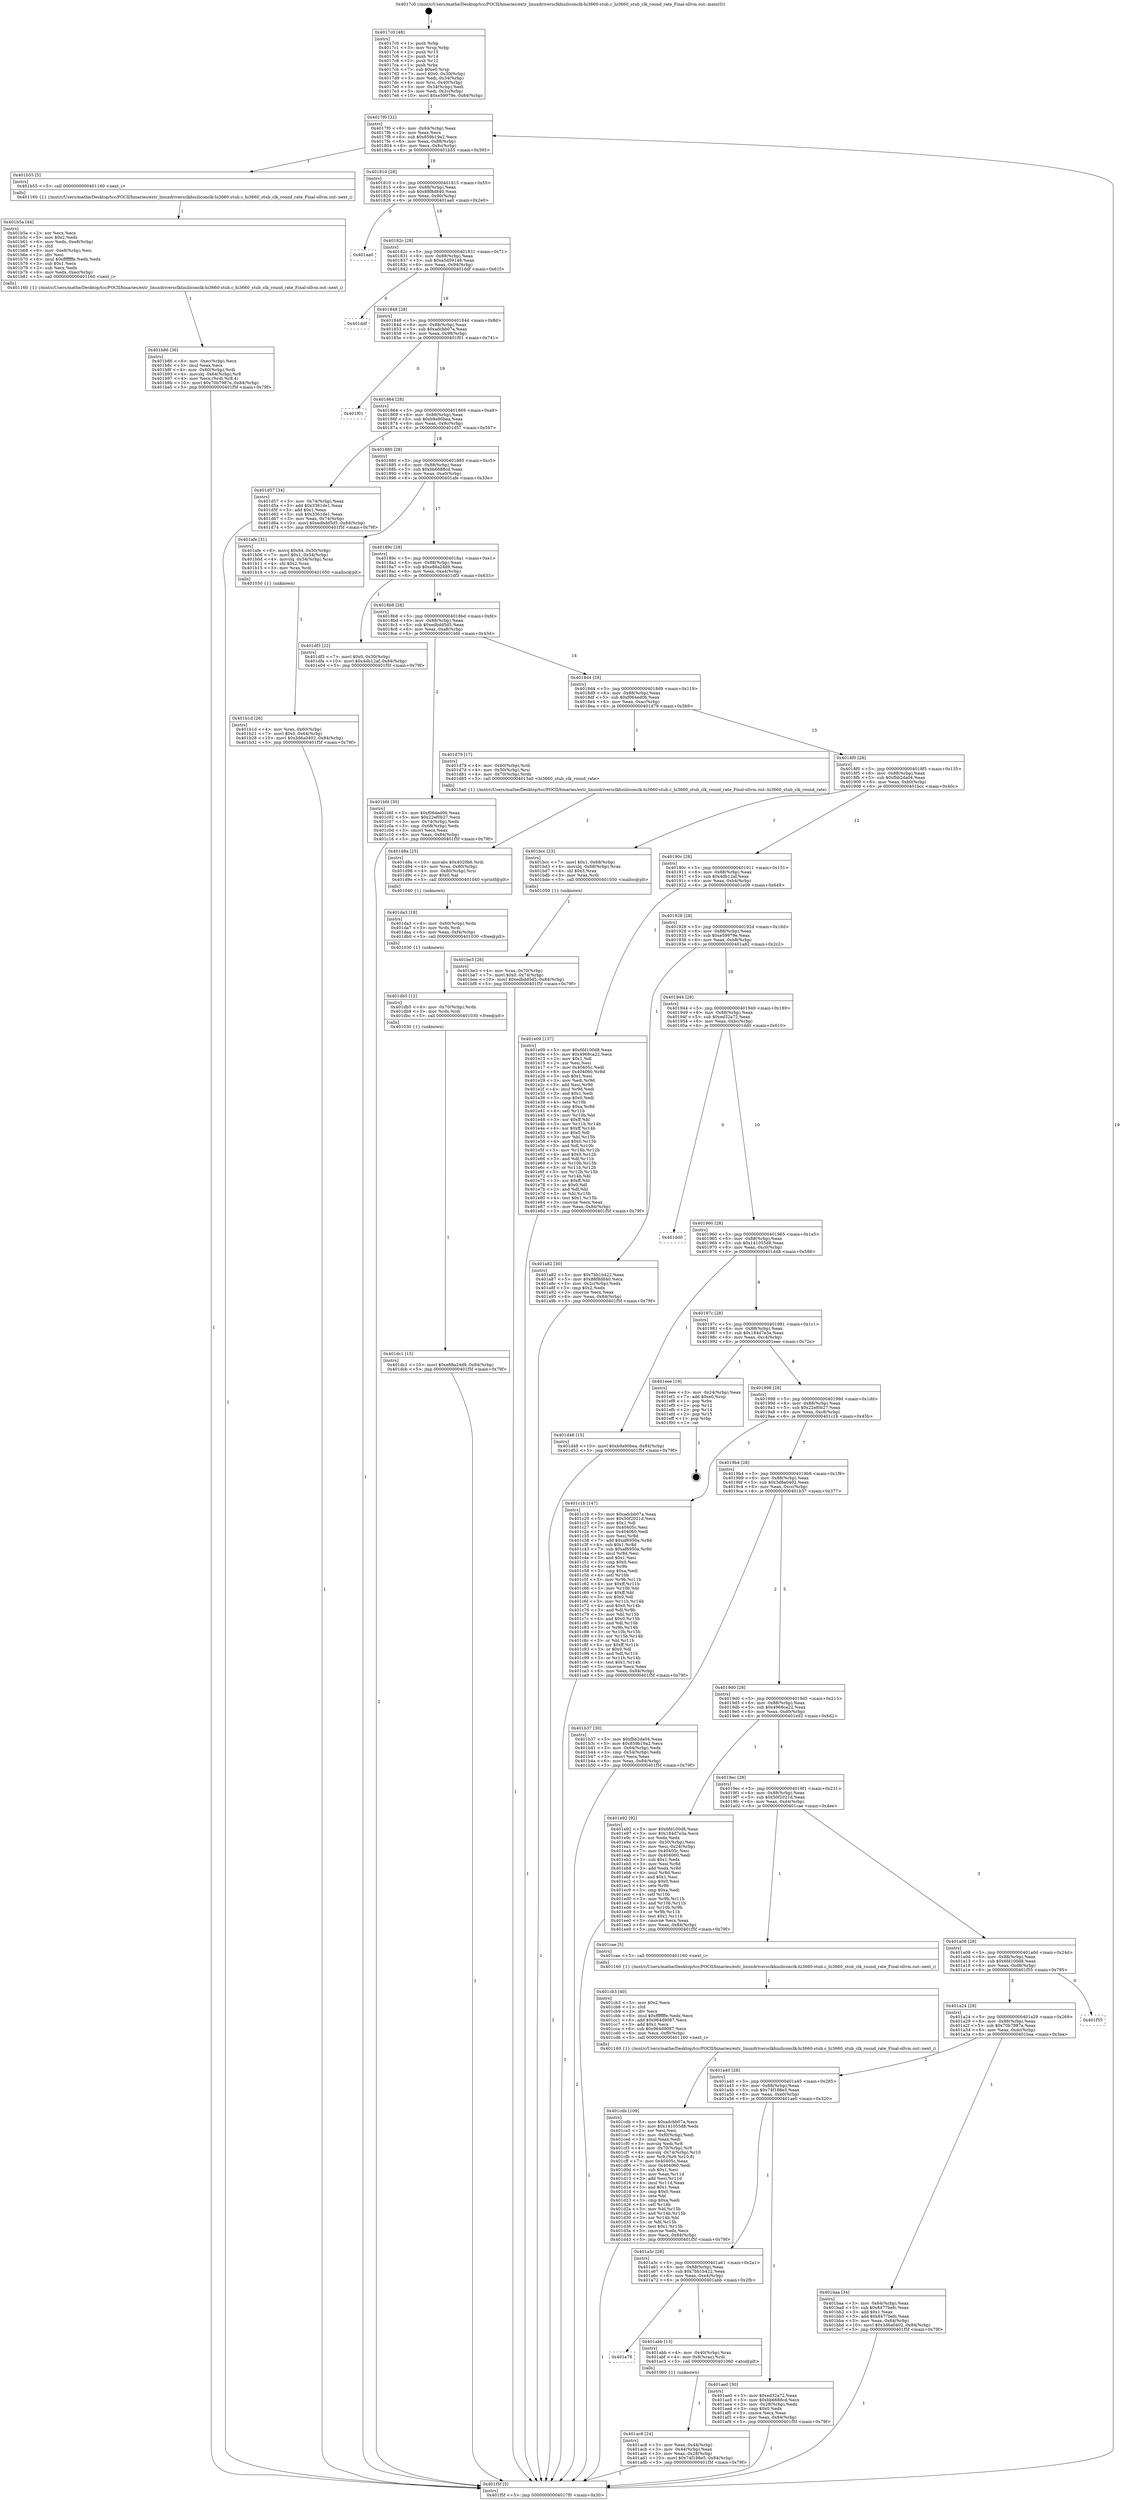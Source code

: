 digraph "0x4017c0" {
  label = "0x4017c0 (/mnt/c/Users/mathe/Desktop/tcc/POCII/binaries/extr_linuxdriversclkhisiliconclk-hi3660-stub.c_hi3660_stub_clk_round_rate_Final-ollvm.out::main(0))"
  labelloc = "t"
  node[shape=record]

  Entry [label="",width=0.3,height=0.3,shape=circle,fillcolor=black,style=filled]
  "0x4017f0" [label="{
     0x4017f0 [32]\l
     | [instrs]\l
     &nbsp;&nbsp;0x4017f0 \<+6\>: mov -0x84(%rbp),%eax\l
     &nbsp;&nbsp;0x4017f6 \<+2\>: mov %eax,%ecx\l
     &nbsp;&nbsp;0x4017f8 \<+6\>: sub $0x859b19a2,%ecx\l
     &nbsp;&nbsp;0x4017fe \<+6\>: mov %eax,-0x88(%rbp)\l
     &nbsp;&nbsp;0x401804 \<+6\>: mov %ecx,-0x8c(%rbp)\l
     &nbsp;&nbsp;0x40180a \<+6\>: je 0000000000401b55 \<main+0x395\>\l
  }"]
  "0x401b55" [label="{
     0x401b55 [5]\l
     | [instrs]\l
     &nbsp;&nbsp;0x401b55 \<+5\>: call 0000000000401160 \<next_i\>\l
     | [calls]\l
     &nbsp;&nbsp;0x401160 \{1\} (/mnt/c/Users/mathe/Desktop/tcc/POCII/binaries/extr_linuxdriversclkhisiliconclk-hi3660-stub.c_hi3660_stub_clk_round_rate_Final-ollvm.out::next_i)\l
  }"]
  "0x401810" [label="{
     0x401810 [28]\l
     | [instrs]\l
     &nbsp;&nbsp;0x401810 \<+5\>: jmp 0000000000401815 \<main+0x55\>\l
     &nbsp;&nbsp;0x401815 \<+6\>: mov -0x88(%rbp),%eax\l
     &nbsp;&nbsp;0x40181b \<+5\>: sub $0x88f8d840,%eax\l
     &nbsp;&nbsp;0x401820 \<+6\>: mov %eax,-0x90(%rbp)\l
     &nbsp;&nbsp;0x401826 \<+6\>: je 0000000000401aa0 \<main+0x2e0\>\l
  }"]
  Exit [label="",width=0.3,height=0.3,shape=circle,fillcolor=black,style=filled,peripheries=2]
  "0x401aa0" [label="{
     0x401aa0\l
  }", style=dashed]
  "0x40182c" [label="{
     0x40182c [28]\l
     | [instrs]\l
     &nbsp;&nbsp;0x40182c \<+5\>: jmp 0000000000401831 \<main+0x71\>\l
     &nbsp;&nbsp;0x401831 \<+6\>: mov -0x88(%rbp),%eax\l
     &nbsp;&nbsp;0x401837 \<+5\>: sub $0xa5d59148,%eax\l
     &nbsp;&nbsp;0x40183c \<+6\>: mov %eax,-0x94(%rbp)\l
     &nbsp;&nbsp;0x401842 \<+6\>: je 0000000000401ddf \<main+0x61f\>\l
  }"]
  "0x401dc1" [label="{
     0x401dc1 [15]\l
     | [instrs]\l
     &nbsp;&nbsp;0x401dc1 \<+10\>: movl $0xe88a24d9,-0x84(%rbp)\l
     &nbsp;&nbsp;0x401dcb \<+5\>: jmp 0000000000401f5f \<main+0x79f\>\l
  }"]
  "0x401ddf" [label="{
     0x401ddf\l
  }", style=dashed]
  "0x401848" [label="{
     0x401848 [28]\l
     | [instrs]\l
     &nbsp;&nbsp;0x401848 \<+5\>: jmp 000000000040184d \<main+0x8d\>\l
     &nbsp;&nbsp;0x40184d \<+6\>: mov -0x88(%rbp),%eax\l
     &nbsp;&nbsp;0x401853 \<+5\>: sub $0xadcbb07a,%eax\l
     &nbsp;&nbsp;0x401858 \<+6\>: mov %eax,-0x98(%rbp)\l
     &nbsp;&nbsp;0x40185e \<+6\>: je 0000000000401f01 \<main+0x741\>\l
  }"]
  "0x401db5" [label="{
     0x401db5 [12]\l
     | [instrs]\l
     &nbsp;&nbsp;0x401db5 \<+4\>: mov -0x70(%rbp),%rdx\l
     &nbsp;&nbsp;0x401db9 \<+3\>: mov %rdx,%rdi\l
     &nbsp;&nbsp;0x401dbc \<+5\>: call 0000000000401030 \<free@plt\>\l
     | [calls]\l
     &nbsp;&nbsp;0x401030 \{1\} (unknown)\l
  }"]
  "0x401f01" [label="{
     0x401f01\l
  }", style=dashed]
  "0x401864" [label="{
     0x401864 [28]\l
     | [instrs]\l
     &nbsp;&nbsp;0x401864 \<+5\>: jmp 0000000000401869 \<main+0xa9\>\l
     &nbsp;&nbsp;0x401869 \<+6\>: mov -0x88(%rbp),%eax\l
     &nbsp;&nbsp;0x40186f \<+5\>: sub $0xb9a90bea,%eax\l
     &nbsp;&nbsp;0x401874 \<+6\>: mov %eax,-0x9c(%rbp)\l
     &nbsp;&nbsp;0x40187a \<+6\>: je 0000000000401d57 \<main+0x597\>\l
  }"]
  "0x401da3" [label="{
     0x401da3 [18]\l
     | [instrs]\l
     &nbsp;&nbsp;0x401da3 \<+4\>: mov -0x60(%rbp),%rdx\l
     &nbsp;&nbsp;0x401da7 \<+3\>: mov %rdx,%rdi\l
     &nbsp;&nbsp;0x401daa \<+6\>: mov %eax,-0xf4(%rbp)\l
     &nbsp;&nbsp;0x401db0 \<+5\>: call 0000000000401030 \<free@plt\>\l
     | [calls]\l
     &nbsp;&nbsp;0x401030 \{1\} (unknown)\l
  }"]
  "0x401d57" [label="{
     0x401d57 [34]\l
     | [instrs]\l
     &nbsp;&nbsp;0x401d57 \<+3\>: mov -0x74(%rbp),%eax\l
     &nbsp;&nbsp;0x401d5a \<+5\>: add $0x3361de1,%eax\l
     &nbsp;&nbsp;0x401d5f \<+3\>: add $0x1,%eax\l
     &nbsp;&nbsp;0x401d62 \<+5\>: sub $0x3361de1,%eax\l
     &nbsp;&nbsp;0x401d67 \<+3\>: mov %eax,-0x74(%rbp)\l
     &nbsp;&nbsp;0x401d6a \<+10\>: movl $0xedbdd5d5,-0x84(%rbp)\l
     &nbsp;&nbsp;0x401d74 \<+5\>: jmp 0000000000401f5f \<main+0x79f\>\l
  }"]
  "0x401880" [label="{
     0x401880 [28]\l
     | [instrs]\l
     &nbsp;&nbsp;0x401880 \<+5\>: jmp 0000000000401885 \<main+0xc5\>\l
     &nbsp;&nbsp;0x401885 \<+6\>: mov -0x88(%rbp),%eax\l
     &nbsp;&nbsp;0x40188b \<+5\>: sub $0xbb6688cd,%eax\l
     &nbsp;&nbsp;0x401890 \<+6\>: mov %eax,-0xa0(%rbp)\l
     &nbsp;&nbsp;0x401896 \<+6\>: je 0000000000401afe \<main+0x33e\>\l
  }"]
  "0x401d8a" [label="{
     0x401d8a [25]\l
     | [instrs]\l
     &nbsp;&nbsp;0x401d8a \<+10\>: movabs $0x4020b6,%rdi\l
     &nbsp;&nbsp;0x401d94 \<+4\>: mov %rax,-0x80(%rbp)\l
     &nbsp;&nbsp;0x401d98 \<+4\>: mov -0x80(%rbp),%rsi\l
     &nbsp;&nbsp;0x401d9c \<+2\>: mov $0x0,%al\l
     &nbsp;&nbsp;0x401d9e \<+5\>: call 0000000000401040 \<printf@plt\>\l
     | [calls]\l
     &nbsp;&nbsp;0x401040 \{1\} (unknown)\l
  }"]
  "0x401afe" [label="{
     0x401afe [31]\l
     | [instrs]\l
     &nbsp;&nbsp;0x401afe \<+8\>: movq $0x64,-0x50(%rbp)\l
     &nbsp;&nbsp;0x401b06 \<+7\>: movl $0x1,-0x54(%rbp)\l
     &nbsp;&nbsp;0x401b0d \<+4\>: movslq -0x54(%rbp),%rax\l
     &nbsp;&nbsp;0x401b11 \<+4\>: shl $0x2,%rax\l
     &nbsp;&nbsp;0x401b15 \<+3\>: mov %rax,%rdi\l
     &nbsp;&nbsp;0x401b18 \<+5\>: call 0000000000401050 \<malloc@plt\>\l
     | [calls]\l
     &nbsp;&nbsp;0x401050 \{1\} (unknown)\l
  }"]
  "0x40189c" [label="{
     0x40189c [28]\l
     | [instrs]\l
     &nbsp;&nbsp;0x40189c \<+5\>: jmp 00000000004018a1 \<main+0xe1\>\l
     &nbsp;&nbsp;0x4018a1 \<+6\>: mov -0x88(%rbp),%eax\l
     &nbsp;&nbsp;0x4018a7 \<+5\>: sub $0xe88a24d9,%eax\l
     &nbsp;&nbsp;0x4018ac \<+6\>: mov %eax,-0xa4(%rbp)\l
     &nbsp;&nbsp;0x4018b2 \<+6\>: je 0000000000401df3 \<main+0x633\>\l
  }"]
  "0x401cdb" [label="{
     0x401cdb [109]\l
     | [instrs]\l
     &nbsp;&nbsp;0x401cdb \<+5\>: mov $0xadcbb07a,%ecx\l
     &nbsp;&nbsp;0x401ce0 \<+5\>: mov $0x141055d8,%edx\l
     &nbsp;&nbsp;0x401ce5 \<+2\>: xor %esi,%esi\l
     &nbsp;&nbsp;0x401ce7 \<+6\>: mov -0xf0(%rbp),%edi\l
     &nbsp;&nbsp;0x401ced \<+3\>: imul %eax,%edi\l
     &nbsp;&nbsp;0x401cf0 \<+3\>: movslq %edi,%r8\l
     &nbsp;&nbsp;0x401cf3 \<+4\>: mov -0x70(%rbp),%r9\l
     &nbsp;&nbsp;0x401cf7 \<+4\>: movslq -0x74(%rbp),%r10\l
     &nbsp;&nbsp;0x401cfb \<+4\>: mov %r8,(%r9,%r10,8)\l
     &nbsp;&nbsp;0x401cff \<+7\>: mov 0x40405c,%eax\l
     &nbsp;&nbsp;0x401d06 \<+7\>: mov 0x404060,%edi\l
     &nbsp;&nbsp;0x401d0d \<+3\>: sub $0x1,%esi\l
     &nbsp;&nbsp;0x401d10 \<+3\>: mov %eax,%r11d\l
     &nbsp;&nbsp;0x401d13 \<+3\>: add %esi,%r11d\l
     &nbsp;&nbsp;0x401d16 \<+4\>: imul %r11d,%eax\l
     &nbsp;&nbsp;0x401d1a \<+3\>: and $0x1,%eax\l
     &nbsp;&nbsp;0x401d1d \<+3\>: cmp $0x0,%eax\l
     &nbsp;&nbsp;0x401d20 \<+3\>: sete %bl\l
     &nbsp;&nbsp;0x401d23 \<+3\>: cmp $0xa,%edi\l
     &nbsp;&nbsp;0x401d26 \<+4\>: setl %r14b\l
     &nbsp;&nbsp;0x401d2a \<+3\>: mov %bl,%r15b\l
     &nbsp;&nbsp;0x401d2d \<+3\>: and %r14b,%r15b\l
     &nbsp;&nbsp;0x401d30 \<+3\>: xor %r14b,%bl\l
     &nbsp;&nbsp;0x401d33 \<+3\>: or %bl,%r15b\l
     &nbsp;&nbsp;0x401d36 \<+4\>: test $0x1,%r15b\l
     &nbsp;&nbsp;0x401d3a \<+3\>: cmovne %edx,%ecx\l
     &nbsp;&nbsp;0x401d3d \<+6\>: mov %ecx,-0x84(%rbp)\l
     &nbsp;&nbsp;0x401d43 \<+5\>: jmp 0000000000401f5f \<main+0x79f\>\l
  }"]
  "0x401df3" [label="{
     0x401df3 [22]\l
     | [instrs]\l
     &nbsp;&nbsp;0x401df3 \<+7\>: movl $0x0,-0x30(%rbp)\l
     &nbsp;&nbsp;0x401dfa \<+10\>: movl $0x4db12af,-0x84(%rbp)\l
     &nbsp;&nbsp;0x401e04 \<+5\>: jmp 0000000000401f5f \<main+0x79f\>\l
  }"]
  "0x4018b8" [label="{
     0x4018b8 [28]\l
     | [instrs]\l
     &nbsp;&nbsp;0x4018b8 \<+5\>: jmp 00000000004018bd \<main+0xfd\>\l
     &nbsp;&nbsp;0x4018bd \<+6\>: mov -0x88(%rbp),%eax\l
     &nbsp;&nbsp;0x4018c3 \<+5\>: sub $0xedbdd5d5,%eax\l
     &nbsp;&nbsp;0x4018c8 \<+6\>: mov %eax,-0xa8(%rbp)\l
     &nbsp;&nbsp;0x4018ce \<+6\>: je 0000000000401bfd \<main+0x43d\>\l
  }"]
  "0x401cb3" [label="{
     0x401cb3 [40]\l
     | [instrs]\l
     &nbsp;&nbsp;0x401cb3 \<+5\>: mov $0x2,%ecx\l
     &nbsp;&nbsp;0x401cb8 \<+1\>: cltd\l
     &nbsp;&nbsp;0x401cb9 \<+2\>: idiv %ecx\l
     &nbsp;&nbsp;0x401cbb \<+6\>: imul $0xfffffffe,%edx,%ecx\l
     &nbsp;&nbsp;0x401cc1 \<+6\>: add $0x964d9087,%ecx\l
     &nbsp;&nbsp;0x401cc7 \<+3\>: add $0x1,%ecx\l
     &nbsp;&nbsp;0x401cca \<+6\>: sub $0x964d9087,%ecx\l
     &nbsp;&nbsp;0x401cd0 \<+6\>: mov %ecx,-0xf0(%rbp)\l
     &nbsp;&nbsp;0x401cd6 \<+5\>: call 0000000000401160 \<next_i\>\l
     | [calls]\l
     &nbsp;&nbsp;0x401160 \{1\} (/mnt/c/Users/mathe/Desktop/tcc/POCII/binaries/extr_linuxdriversclkhisiliconclk-hi3660-stub.c_hi3660_stub_clk_round_rate_Final-ollvm.out::next_i)\l
  }"]
  "0x401bfd" [label="{
     0x401bfd [30]\l
     | [instrs]\l
     &nbsp;&nbsp;0x401bfd \<+5\>: mov $0xf064ed06,%eax\l
     &nbsp;&nbsp;0x401c02 \<+5\>: mov $0x22ef0b27,%ecx\l
     &nbsp;&nbsp;0x401c07 \<+3\>: mov -0x74(%rbp),%edx\l
     &nbsp;&nbsp;0x401c0a \<+3\>: cmp -0x68(%rbp),%edx\l
     &nbsp;&nbsp;0x401c0d \<+3\>: cmovl %ecx,%eax\l
     &nbsp;&nbsp;0x401c10 \<+6\>: mov %eax,-0x84(%rbp)\l
     &nbsp;&nbsp;0x401c16 \<+5\>: jmp 0000000000401f5f \<main+0x79f\>\l
  }"]
  "0x4018d4" [label="{
     0x4018d4 [28]\l
     | [instrs]\l
     &nbsp;&nbsp;0x4018d4 \<+5\>: jmp 00000000004018d9 \<main+0x119\>\l
     &nbsp;&nbsp;0x4018d9 \<+6\>: mov -0x88(%rbp),%eax\l
     &nbsp;&nbsp;0x4018df \<+5\>: sub $0xf064ed06,%eax\l
     &nbsp;&nbsp;0x4018e4 \<+6\>: mov %eax,-0xac(%rbp)\l
     &nbsp;&nbsp;0x4018ea \<+6\>: je 0000000000401d79 \<main+0x5b9\>\l
  }"]
  "0x401be3" [label="{
     0x401be3 [26]\l
     | [instrs]\l
     &nbsp;&nbsp;0x401be3 \<+4\>: mov %rax,-0x70(%rbp)\l
     &nbsp;&nbsp;0x401be7 \<+7\>: movl $0x0,-0x74(%rbp)\l
     &nbsp;&nbsp;0x401bee \<+10\>: movl $0xedbdd5d5,-0x84(%rbp)\l
     &nbsp;&nbsp;0x401bf8 \<+5\>: jmp 0000000000401f5f \<main+0x79f\>\l
  }"]
  "0x401d79" [label="{
     0x401d79 [17]\l
     | [instrs]\l
     &nbsp;&nbsp;0x401d79 \<+4\>: mov -0x60(%rbp),%rdi\l
     &nbsp;&nbsp;0x401d7d \<+4\>: mov -0x50(%rbp),%rsi\l
     &nbsp;&nbsp;0x401d81 \<+4\>: mov -0x70(%rbp),%rdx\l
     &nbsp;&nbsp;0x401d85 \<+5\>: call 00000000004015a0 \<hi3660_stub_clk_round_rate\>\l
     | [calls]\l
     &nbsp;&nbsp;0x4015a0 \{1\} (/mnt/c/Users/mathe/Desktop/tcc/POCII/binaries/extr_linuxdriversclkhisiliconclk-hi3660-stub.c_hi3660_stub_clk_round_rate_Final-ollvm.out::hi3660_stub_clk_round_rate)\l
  }"]
  "0x4018f0" [label="{
     0x4018f0 [28]\l
     | [instrs]\l
     &nbsp;&nbsp;0x4018f0 \<+5\>: jmp 00000000004018f5 \<main+0x135\>\l
     &nbsp;&nbsp;0x4018f5 \<+6\>: mov -0x88(%rbp),%eax\l
     &nbsp;&nbsp;0x4018fb \<+5\>: sub $0xfbb2da04,%eax\l
     &nbsp;&nbsp;0x401900 \<+6\>: mov %eax,-0xb0(%rbp)\l
     &nbsp;&nbsp;0x401906 \<+6\>: je 0000000000401bcc \<main+0x40c\>\l
  }"]
  "0x401b86" [label="{
     0x401b86 [36]\l
     | [instrs]\l
     &nbsp;&nbsp;0x401b86 \<+6\>: mov -0xec(%rbp),%ecx\l
     &nbsp;&nbsp;0x401b8c \<+3\>: imul %eax,%ecx\l
     &nbsp;&nbsp;0x401b8f \<+4\>: mov -0x60(%rbp),%rdi\l
     &nbsp;&nbsp;0x401b93 \<+4\>: movslq -0x64(%rbp),%r8\l
     &nbsp;&nbsp;0x401b97 \<+4\>: mov %ecx,(%rdi,%r8,4)\l
     &nbsp;&nbsp;0x401b9b \<+10\>: movl $0x70b7987e,-0x84(%rbp)\l
     &nbsp;&nbsp;0x401ba5 \<+5\>: jmp 0000000000401f5f \<main+0x79f\>\l
  }"]
  "0x401bcc" [label="{
     0x401bcc [23]\l
     | [instrs]\l
     &nbsp;&nbsp;0x401bcc \<+7\>: movl $0x1,-0x68(%rbp)\l
     &nbsp;&nbsp;0x401bd3 \<+4\>: movslq -0x68(%rbp),%rax\l
     &nbsp;&nbsp;0x401bd7 \<+4\>: shl $0x3,%rax\l
     &nbsp;&nbsp;0x401bdb \<+3\>: mov %rax,%rdi\l
     &nbsp;&nbsp;0x401bde \<+5\>: call 0000000000401050 \<malloc@plt\>\l
     | [calls]\l
     &nbsp;&nbsp;0x401050 \{1\} (unknown)\l
  }"]
  "0x40190c" [label="{
     0x40190c [28]\l
     | [instrs]\l
     &nbsp;&nbsp;0x40190c \<+5\>: jmp 0000000000401911 \<main+0x151\>\l
     &nbsp;&nbsp;0x401911 \<+6\>: mov -0x88(%rbp),%eax\l
     &nbsp;&nbsp;0x401917 \<+5\>: sub $0x4db12af,%eax\l
     &nbsp;&nbsp;0x40191c \<+6\>: mov %eax,-0xb4(%rbp)\l
     &nbsp;&nbsp;0x401922 \<+6\>: je 0000000000401e09 \<main+0x649\>\l
  }"]
  "0x401b5a" [label="{
     0x401b5a [44]\l
     | [instrs]\l
     &nbsp;&nbsp;0x401b5a \<+2\>: xor %ecx,%ecx\l
     &nbsp;&nbsp;0x401b5c \<+5\>: mov $0x2,%edx\l
     &nbsp;&nbsp;0x401b61 \<+6\>: mov %edx,-0xe8(%rbp)\l
     &nbsp;&nbsp;0x401b67 \<+1\>: cltd\l
     &nbsp;&nbsp;0x401b68 \<+6\>: mov -0xe8(%rbp),%esi\l
     &nbsp;&nbsp;0x401b6e \<+2\>: idiv %esi\l
     &nbsp;&nbsp;0x401b70 \<+6\>: imul $0xfffffffe,%edx,%edx\l
     &nbsp;&nbsp;0x401b76 \<+3\>: sub $0x1,%ecx\l
     &nbsp;&nbsp;0x401b79 \<+2\>: sub %ecx,%edx\l
     &nbsp;&nbsp;0x401b7b \<+6\>: mov %edx,-0xec(%rbp)\l
     &nbsp;&nbsp;0x401b81 \<+5\>: call 0000000000401160 \<next_i\>\l
     | [calls]\l
     &nbsp;&nbsp;0x401160 \{1\} (/mnt/c/Users/mathe/Desktop/tcc/POCII/binaries/extr_linuxdriversclkhisiliconclk-hi3660-stub.c_hi3660_stub_clk_round_rate_Final-ollvm.out::next_i)\l
  }"]
  "0x401e09" [label="{
     0x401e09 [137]\l
     | [instrs]\l
     &nbsp;&nbsp;0x401e09 \<+5\>: mov $0x6fd100d8,%eax\l
     &nbsp;&nbsp;0x401e0e \<+5\>: mov $0x4968ca22,%ecx\l
     &nbsp;&nbsp;0x401e13 \<+2\>: mov $0x1,%dl\l
     &nbsp;&nbsp;0x401e15 \<+2\>: xor %esi,%esi\l
     &nbsp;&nbsp;0x401e17 \<+7\>: mov 0x40405c,%edi\l
     &nbsp;&nbsp;0x401e1e \<+8\>: mov 0x404060,%r8d\l
     &nbsp;&nbsp;0x401e26 \<+3\>: sub $0x1,%esi\l
     &nbsp;&nbsp;0x401e29 \<+3\>: mov %edi,%r9d\l
     &nbsp;&nbsp;0x401e2c \<+3\>: add %esi,%r9d\l
     &nbsp;&nbsp;0x401e2f \<+4\>: imul %r9d,%edi\l
     &nbsp;&nbsp;0x401e33 \<+3\>: and $0x1,%edi\l
     &nbsp;&nbsp;0x401e36 \<+3\>: cmp $0x0,%edi\l
     &nbsp;&nbsp;0x401e39 \<+4\>: sete %r10b\l
     &nbsp;&nbsp;0x401e3d \<+4\>: cmp $0xa,%r8d\l
     &nbsp;&nbsp;0x401e41 \<+4\>: setl %r11b\l
     &nbsp;&nbsp;0x401e45 \<+3\>: mov %r10b,%bl\l
     &nbsp;&nbsp;0x401e48 \<+3\>: xor $0xff,%bl\l
     &nbsp;&nbsp;0x401e4b \<+3\>: mov %r11b,%r14b\l
     &nbsp;&nbsp;0x401e4e \<+4\>: xor $0xff,%r14b\l
     &nbsp;&nbsp;0x401e52 \<+3\>: xor $0x0,%dl\l
     &nbsp;&nbsp;0x401e55 \<+3\>: mov %bl,%r15b\l
     &nbsp;&nbsp;0x401e58 \<+4\>: and $0x0,%r15b\l
     &nbsp;&nbsp;0x401e5c \<+3\>: and %dl,%r10b\l
     &nbsp;&nbsp;0x401e5f \<+3\>: mov %r14b,%r12b\l
     &nbsp;&nbsp;0x401e62 \<+4\>: and $0x0,%r12b\l
     &nbsp;&nbsp;0x401e66 \<+3\>: and %dl,%r11b\l
     &nbsp;&nbsp;0x401e69 \<+3\>: or %r10b,%r15b\l
     &nbsp;&nbsp;0x401e6c \<+3\>: or %r11b,%r12b\l
     &nbsp;&nbsp;0x401e6f \<+3\>: xor %r12b,%r15b\l
     &nbsp;&nbsp;0x401e72 \<+3\>: or %r14b,%bl\l
     &nbsp;&nbsp;0x401e75 \<+3\>: xor $0xff,%bl\l
     &nbsp;&nbsp;0x401e78 \<+3\>: or $0x0,%dl\l
     &nbsp;&nbsp;0x401e7b \<+2\>: and %dl,%bl\l
     &nbsp;&nbsp;0x401e7d \<+3\>: or %bl,%r15b\l
     &nbsp;&nbsp;0x401e80 \<+4\>: test $0x1,%r15b\l
     &nbsp;&nbsp;0x401e84 \<+3\>: cmovne %ecx,%eax\l
     &nbsp;&nbsp;0x401e87 \<+6\>: mov %eax,-0x84(%rbp)\l
     &nbsp;&nbsp;0x401e8d \<+5\>: jmp 0000000000401f5f \<main+0x79f\>\l
  }"]
  "0x401928" [label="{
     0x401928 [28]\l
     | [instrs]\l
     &nbsp;&nbsp;0x401928 \<+5\>: jmp 000000000040192d \<main+0x16d\>\l
     &nbsp;&nbsp;0x40192d \<+6\>: mov -0x88(%rbp),%eax\l
     &nbsp;&nbsp;0x401933 \<+5\>: sub $0xe59979e,%eax\l
     &nbsp;&nbsp;0x401938 \<+6\>: mov %eax,-0xb8(%rbp)\l
     &nbsp;&nbsp;0x40193e \<+6\>: je 0000000000401a82 \<main+0x2c2\>\l
  }"]
  "0x401b1d" [label="{
     0x401b1d [26]\l
     | [instrs]\l
     &nbsp;&nbsp;0x401b1d \<+4\>: mov %rax,-0x60(%rbp)\l
     &nbsp;&nbsp;0x401b21 \<+7\>: movl $0x0,-0x64(%rbp)\l
     &nbsp;&nbsp;0x401b28 \<+10\>: movl $0x3d6a0402,-0x84(%rbp)\l
     &nbsp;&nbsp;0x401b32 \<+5\>: jmp 0000000000401f5f \<main+0x79f\>\l
  }"]
  "0x401a82" [label="{
     0x401a82 [30]\l
     | [instrs]\l
     &nbsp;&nbsp;0x401a82 \<+5\>: mov $0x7bb1b422,%eax\l
     &nbsp;&nbsp;0x401a87 \<+5\>: mov $0x88f8d840,%ecx\l
     &nbsp;&nbsp;0x401a8c \<+3\>: mov -0x2c(%rbp),%edx\l
     &nbsp;&nbsp;0x401a8f \<+3\>: cmp $0x2,%edx\l
     &nbsp;&nbsp;0x401a92 \<+3\>: cmovne %ecx,%eax\l
     &nbsp;&nbsp;0x401a95 \<+6\>: mov %eax,-0x84(%rbp)\l
     &nbsp;&nbsp;0x401a9b \<+5\>: jmp 0000000000401f5f \<main+0x79f\>\l
  }"]
  "0x401944" [label="{
     0x401944 [28]\l
     | [instrs]\l
     &nbsp;&nbsp;0x401944 \<+5\>: jmp 0000000000401949 \<main+0x189\>\l
     &nbsp;&nbsp;0x401949 \<+6\>: mov -0x88(%rbp),%eax\l
     &nbsp;&nbsp;0x40194f \<+5\>: sub $0xed32a72,%eax\l
     &nbsp;&nbsp;0x401954 \<+6\>: mov %eax,-0xbc(%rbp)\l
     &nbsp;&nbsp;0x40195a \<+6\>: je 0000000000401dd0 \<main+0x610\>\l
  }"]
  "0x401f5f" [label="{
     0x401f5f [5]\l
     | [instrs]\l
     &nbsp;&nbsp;0x401f5f \<+5\>: jmp 00000000004017f0 \<main+0x30\>\l
  }"]
  "0x4017c0" [label="{
     0x4017c0 [48]\l
     | [instrs]\l
     &nbsp;&nbsp;0x4017c0 \<+1\>: push %rbp\l
     &nbsp;&nbsp;0x4017c1 \<+3\>: mov %rsp,%rbp\l
     &nbsp;&nbsp;0x4017c4 \<+2\>: push %r15\l
     &nbsp;&nbsp;0x4017c6 \<+2\>: push %r14\l
     &nbsp;&nbsp;0x4017c8 \<+2\>: push %r12\l
     &nbsp;&nbsp;0x4017ca \<+1\>: push %rbx\l
     &nbsp;&nbsp;0x4017cb \<+7\>: sub $0xe0,%rsp\l
     &nbsp;&nbsp;0x4017d2 \<+7\>: movl $0x0,-0x30(%rbp)\l
     &nbsp;&nbsp;0x4017d9 \<+3\>: mov %edi,-0x34(%rbp)\l
     &nbsp;&nbsp;0x4017dc \<+4\>: mov %rsi,-0x40(%rbp)\l
     &nbsp;&nbsp;0x4017e0 \<+3\>: mov -0x34(%rbp),%edi\l
     &nbsp;&nbsp;0x4017e3 \<+3\>: mov %edi,-0x2c(%rbp)\l
     &nbsp;&nbsp;0x4017e6 \<+10\>: movl $0xe59979e,-0x84(%rbp)\l
  }"]
  "0x401ac8" [label="{
     0x401ac8 [24]\l
     | [instrs]\l
     &nbsp;&nbsp;0x401ac8 \<+3\>: mov %eax,-0x44(%rbp)\l
     &nbsp;&nbsp;0x401acb \<+3\>: mov -0x44(%rbp),%eax\l
     &nbsp;&nbsp;0x401ace \<+3\>: mov %eax,-0x28(%rbp)\l
     &nbsp;&nbsp;0x401ad1 \<+10\>: movl $0x74f188e5,-0x84(%rbp)\l
     &nbsp;&nbsp;0x401adb \<+5\>: jmp 0000000000401f5f \<main+0x79f\>\l
  }"]
  "0x401dd0" [label="{
     0x401dd0\l
  }", style=dashed]
  "0x401960" [label="{
     0x401960 [28]\l
     | [instrs]\l
     &nbsp;&nbsp;0x401960 \<+5\>: jmp 0000000000401965 \<main+0x1a5\>\l
     &nbsp;&nbsp;0x401965 \<+6\>: mov -0x88(%rbp),%eax\l
     &nbsp;&nbsp;0x40196b \<+5\>: sub $0x141055d8,%eax\l
     &nbsp;&nbsp;0x401970 \<+6\>: mov %eax,-0xc0(%rbp)\l
     &nbsp;&nbsp;0x401976 \<+6\>: je 0000000000401d48 \<main+0x588\>\l
  }"]
  "0x401a78" [label="{
     0x401a78\l
  }", style=dashed]
  "0x401d48" [label="{
     0x401d48 [15]\l
     | [instrs]\l
     &nbsp;&nbsp;0x401d48 \<+10\>: movl $0xb9a90bea,-0x84(%rbp)\l
     &nbsp;&nbsp;0x401d52 \<+5\>: jmp 0000000000401f5f \<main+0x79f\>\l
  }"]
  "0x40197c" [label="{
     0x40197c [28]\l
     | [instrs]\l
     &nbsp;&nbsp;0x40197c \<+5\>: jmp 0000000000401981 \<main+0x1c1\>\l
     &nbsp;&nbsp;0x401981 \<+6\>: mov -0x88(%rbp),%eax\l
     &nbsp;&nbsp;0x401987 \<+5\>: sub $0x184d7e3a,%eax\l
     &nbsp;&nbsp;0x40198c \<+6\>: mov %eax,-0xc4(%rbp)\l
     &nbsp;&nbsp;0x401992 \<+6\>: je 0000000000401eee \<main+0x72e\>\l
  }"]
  "0x401abb" [label="{
     0x401abb [13]\l
     | [instrs]\l
     &nbsp;&nbsp;0x401abb \<+4\>: mov -0x40(%rbp),%rax\l
     &nbsp;&nbsp;0x401abf \<+4\>: mov 0x8(%rax),%rdi\l
     &nbsp;&nbsp;0x401ac3 \<+5\>: call 0000000000401060 \<atoi@plt\>\l
     | [calls]\l
     &nbsp;&nbsp;0x401060 \{1\} (unknown)\l
  }"]
  "0x401eee" [label="{
     0x401eee [19]\l
     | [instrs]\l
     &nbsp;&nbsp;0x401eee \<+3\>: mov -0x24(%rbp),%eax\l
     &nbsp;&nbsp;0x401ef1 \<+7\>: add $0xe0,%rsp\l
     &nbsp;&nbsp;0x401ef8 \<+1\>: pop %rbx\l
     &nbsp;&nbsp;0x401ef9 \<+2\>: pop %r12\l
     &nbsp;&nbsp;0x401efb \<+2\>: pop %r14\l
     &nbsp;&nbsp;0x401efd \<+2\>: pop %r15\l
     &nbsp;&nbsp;0x401eff \<+1\>: pop %rbp\l
     &nbsp;&nbsp;0x401f00 \<+1\>: ret\l
  }"]
  "0x401998" [label="{
     0x401998 [28]\l
     | [instrs]\l
     &nbsp;&nbsp;0x401998 \<+5\>: jmp 000000000040199d \<main+0x1dd\>\l
     &nbsp;&nbsp;0x40199d \<+6\>: mov -0x88(%rbp),%eax\l
     &nbsp;&nbsp;0x4019a3 \<+5\>: sub $0x22ef0b27,%eax\l
     &nbsp;&nbsp;0x4019a8 \<+6\>: mov %eax,-0xc8(%rbp)\l
     &nbsp;&nbsp;0x4019ae \<+6\>: je 0000000000401c1b \<main+0x45b\>\l
  }"]
  "0x401a5c" [label="{
     0x401a5c [28]\l
     | [instrs]\l
     &nbsp;&nbsp;0x401a5c \<+5\>: jmp 0000000000401a61 \<main+0x2a1\>\l
     &nbsp;&nbsp;0x401a61 \<+6\>: mov -0x88(%rbp),%eax\l
     &nbsp;&nbsp;0x401a67 \<+5\>: sub $0x7bb1b422,%eax\l
     &nbsp;&nbsp;0x401a6c \<+6\>: mov %eax,-0xe4(%rbp)\l
     &nbsp;&nbsp;0x401a72 \<+6\>: je 0000000000401abb \<main+0x2fb\>\l
  }"]
  "0x401c1b" [label="{
     0x401c1b [147]\l
     | [instrs]\l
     &nbsp;&nbsp;0x401c1b \<+5\>: mov $0xadcbb07a,%eax\l
     &nbsp;&nbsp;0x401c20 \<+5\>: mov $0x50f2021d,%ecx\l
     &nbsp;&nbsp;0x401c25 \<+2\>: mov $0x1,%dl\l
     &nbsp;&nbsp;0x401c27 \<+7\>: mov 0x40405c,%esi\l
     &nbsp;&nbsp;0x401c2e \<+7\>: mov 0x404060,%edi\l
     &nbsp;&nbsp;0x401c35 \<+3\>: mov %esi,%r8d\l
     &nbsp;&nbsp;0x401c38 \<+7\>: add $0xaf6950a,%r8d\l
     &nbsp;&nbsp;0x401c3f \<+4\>: sub $0x1,%r8d\l
     &nbsp;&nbsp;0x401c43 \<+7\>: sub $0xaf6950a,%r8d\l
     &nbsp;&nbsp;0x401c4a \<+4\>: imul %r8d,%esi\l
     &nbsp;&nbsp;0x401c4e \<+3\>: and $0x1,%esi\l
     &nbsp;&nbsp;0x401c51 \<+3\>: cmp $0x0,%esi\l
     &nbsp;&nbsp;0x401c54 \<+4\>: sete %r9b\l
     &nbsp;&nbsp;0x401c58 \<+3\>: cmp $0xa,%edi\l
     &nbsp;&nbsp;0x401c5b \<+4\>: setl %r10b\l
     &nbsp;&nbsp;0x401c5f \<+3\>: mov %r9b,%r11b\l
     &nbsp;&nbsp;0x401c62 \<+4\>: xor $0xff,%r11b\l
     &nbsp;&nbsp;0x401c66 \<+3\>: mov %r10b,%bl\l
     &nbsp;&nbsp;0x401c69 \<+3\>: xor $0xff,%bl\l
     &nbsp;&nbsp;0x401c6c \<+3\>: xor $0x0,%dl\l
     &nbsp;&nbsp;0x401c6f \<+3\>: mov %r11b,%r14b\l
     &nbsp;&nbsp;0x401c72 \<+4\>: and $0x0,%r14b\l
     &nbsp;&nbsp;0x401c76 \<+3\>: and %dl,%r9b\l
     &nbsp;&nbsp;0x401c79 \<+3\>: mov %bl,%r15b\l
     &nbsp;&nbsp;0x401c7c \<+4\>: and $0x0,%r15b\l
     &nbsp;&nbsp;0x401c80 \<+3\>: and %dl,%r10b\l
     &nbsp;&nbsp;0x401c83 \<+3\>: or %r9b,%r14b\l
     &nbsp;&nbsp;0x401c86 \<+3\>: or %r10b,%r15b\l
     &nbsp;&nbsp;0x401c89 \<+3\>: xor %r15b,%r14b\l
     &nbsp;&nbsp;0x401c8c \<+3\>: or %bl,%r11b\l
     &nbsp;&nbsp;0x401c8f \<+4\>: xor $0xff,%r11b\l
     &nbsp;&nbsp;0x401c93 \<+3\>: or $0x0,%dl\l
     &nbsp;&nbsp;0x401c96 \<+3\>: and %dl,%r11b\l
     &nbsp;&nbsp;0x401c99 \<+3\>: or %r11b,%r14b\l
     &nbsp;&nbsp;0x401c9c \<+4\>: test $0x1,%r14b\l
     &nbsp;&nbsp;0x401ca0 \<+3\>: cmovne %ecx,%eax\l
     &nbsp;&nbsp;0x401ca3 \<+6\>: mov %eax,-0x84(%rbp)\l
     &nbsp;&nbsp;0x401ca9 \<+5\>: jmp 0000000000401f5f \<main+0x79f\>\l
  }"]
  "0x4019b4" [label="{
     0x4019b4 [28]\l
     | [instrs]\l
     &nbsp;&nbsp;0x4019b4 \<+5\>: jmp 00000000004019b9 \<main+0x1f9\>\l
     &nbsp;&nbsp;0x4019b9 \<+6\>: mov -0x88(%rbp),%eax\l
     &nbsp;&nbsp;0x4019bf \<+5\>: sub $0x3d6a0402,%eax\l
     &nbsp;&nbsp;0x4019c4 \<+6\>: mov %eax,-0xcc(%rbp)\l
     &nbsp;&nbsp;0x4019ca \<+6\>: je 0000000000401b37 \<main+0x377\>\l
  }"]
  "0x401ae0" [label="{
     0x401ae0 [30]\l
     | [instrs]\l
     &nbsp;&nbsp;0x401ae0 \<+5\>: mov $0xed32a72,%eax\l
     &nbsp;&nbsp;0x401ae5 \<+5\>: mov $0xbb6688cd,%ecx\l
     &nbsp;&nbsp;0x401aea \<+3\>: mov -0x28(%rbp),%edx\l
     &nbsp;&nbsp;0x401aed \<+3\>: cmp $0x0,%edx\l
     &nbsp;&nbsp;0x401af0 \<+3\>: cmove %ecx,%eax\l
     &nbsp;&nbsp;0x401af3 \<+6\>: mov %eax,-0x84(%rbp)\l
     &nbsp;&nbsp;0x401af9 \<+5\>: jmp 0000000000401f5f \<main+0x79f\>\l
  }"]
  "0x401b37" [label="{
     0x401b37 [30]\l
     | [instrs]\l
     &nbsp;&nbsp;0x401b37 \<+5\>: mov $0xfbb2da04,%eax\l
     &nbsp;&nbsp;0x401b3c \<+5\>: mov $0x859b19a2,%ecx\l
     &nbsp;&nbsp;0x401b41 \<+3\>: mov -0x64(%rbp),%edx\l
     &nbsp;&nbsp;0x401b44 \<+3\>: cmp -0x54(%rbp),%edx\l
     &nbsp;&nbsp;0x401b47 \<+3\>: cmovl %ecx,%eax\l
     &nbsp;&nbsp;0x401b4a \<+6\>: mov %eax,-0x84(%rbp)\l
     &nbsp;&nbsp;0x401b50 \<+5\>: jmp 0000000000401f5f \<main+0x79f\>\l
  }"]
  "0x4019d0" [label="{
     0x4019d0 [28]\l
     | [instrs]\l
     &nbsp;&nbsp;0x4019d0 \<+5\>: jmp 00000000004019d5 \<main+0x215\>\l
     &nbsp;&nbsp;0x4019d5 \<+6\>: mov -0x88(%rbp),%eax\l
     &nbsp;&nbsp;0x4019db \<+5\>: sub $0x4968ca22,%eax\l
     &nbsp;&nbsp;0x4019e0 \<+6\>: mov %eax,-0xd0(%rbp)\l
     &nbsp;&nbsp;0x4019e6 \<+6\>: je 0000000000401e92 \<main+0x6d2\>\l
  }"]
  "0x401a40" [label="{
     0x401a40 [28]\l
     | [instrs]\l
     &nbsp;&nbsp;0x401a40 \<+5\>: jmp 0000000000401a45 \<main+0x285\>\l
     &nbsp;&nbsp;0x401a45 \<+6\>: mov -0x88(%rbp),%eax\l
     &nbsp;&nbsp;0x401a4b \<+5\>: sub $0x74f188e5,%eax\l
     &nbsp;&nbsp;0x401a50 \<+6\>: mov %eax,-0xe0(%rbp)\l
     &nbsp;&nbsp;0x401a56 \<+6\>: je 0000000000401ae0 \<main+0x320\>\l
  }"]
  "0x401e92" [label="{
     0x401e92 [92]\l
     | [instrs]\l
     &nbsp;&nbsp;0x401e92 \<+5\>: mov $0x6fd100d8,%eax\l
     &nbsp;&nbsp;0x401e97 \<+5\>: mov $0x184d7e3a,%ecx\l
     &nbsp;&nbsp;0x401e9c \<+2\>: xor %edx,%edx\l
     &nbsp;&nbsp;0x401e9e \<+3\>: mov -0x30(%rbp),%esi\l
     &nbsp;&nbsp;0x401ea1 \<+3\>: mov %esi,-0x24(%rbp)\l
     &nbsp;&nbsp;0x401ea4 \<+7\>: mov 0x40405c,%esi\l
     &nbsp;&nbsp;0x401eab \<+7\>: mov 0x404060,%edi\l
     &nbsp;&nbsp;0x401eb2 \<+3\>: sub $0x1,%edx\l
     &nbsp;&nbsp;0x401eb5 \<+3\>: mov %esi,%r8d\l
     &nbsp;&nbsp;0x401eb8 \<+3\>: add %edx,%r8d\l
     &nbsp;&nbsp;0x401ebb \<+4\>: imul %r8d,%esi\l
     &nbsp;&nbsp;0x401ebf \<+3\>: and $0x1,%esi\l
     &nbsp;&nbsp;0x401ec2 \<+3\>: cmp $0x0,%esi\l
     &nbsp;&nbsp;0x401ec5 \<+4\>: sete %r9b\l
     &nbsp;&nbsp;0x401ec9 \<+3\>: cmp $0xa,%edi\l
     &nbsp;&nbsp;0x401ecc \<+4\>: setl %r10b\l
     &nbsp;&nbsp;0x401ed0 \<+3\>: mov %r9b,%r11b\l
     &nbsp;&nbsp;0x401ed3 \<+3\>: and %r10b,%r11b\l
     &nbsp;&nbsp;0x401ed6 \<+3\>: xor %r10b,%r9b\l
     &nbsp;&nbsp;0x401ed9 \<+3\>: or %r9b,%r11b\l
     &nbsp;&nbsp;0x401edc \<+4\>: test $0x1,%r11b\l
     &nbsp;&nbsp;0x401ee0 \<+3\>: cmovne %ecx,%eax\l
     &nbsp;&nbsp;0x401ee3 \<+6\>: mov %eax,-0x84(%rbp)\l
     &nbsp;&nbsp;0x401ee9 \<+5\>: jmp 0000000000401f5f \<main+0x79f\>\l
  }"]
  "0x4019ec" [label="{
     0x4019ec [28]\l
     | [instrs]\l
     &nbsp;&nbsp;0x4019ec \<+5\>: jmp 00000000004019f1 \<main+0x231\>\l
     &nbsp;&nbsp;0x4019f1 \<+6\>: mov -0x88(%rbp),%eax\l
     &nbsp;&nbsp;0x4019f7 \<+5\>: sub $0x50f2021d,%eax\l
     &nbsp;&nbsp;0x4019fc \<+6\>: mov %eax,-0xd4(%rbp)\l
     &nbsp;&nbsp;0x401a02 \<+6\>: je 0000000000401cae \<main+0x4ee\>\l
  }"]
  "0x401baa" [label="{
     0x401baa [34]\l
     | [instrs]\l
     &nbsp;&nbsp;0x401baa \<+3\>: mov -0x64(%rbp),%eax\l
     &nbsp;&nbsp;0x401bad \<+5\>: sub $0x8477befc,%eax\l
     &nbsp;&nbsp;0x401bb2 \<+3\>: add $0x1,%eax\l
     &nbsp;&nbsp;0x401bb5 \<+5\>: add $0x8477befc,%eax\l
     &nbsp;&nbsp;0x401bba \<+3\>: mov %eax,-0x64(%rbp)\l
     &nbsp;&nbsp;0x401bbd \<+10\>: movl $0x3d6a0402,-0x84(%rbp)\l
     &nbsp;&nbsp;0x401bc7 \<+5\>: jmp 0000000000401f5f \<main+0x79f\>\l
  }"]
  "0x401cae" [label="{
     0x401cae [5]\l
     | [instrs]\l
     &nbsp;&nbsp;0x401cae \<+5\>: call 0000000000401160 \<next_i\>\l
     | [calls]\l
     &nbsp;&nbsp;0x401160 \{1\} (/mnt/c/Users/mathe/Desktop/tcc/POCII/binaries/extr_linuxdriversclkhisiliconclk-hi3660-stub.c_hi3660_stub_clk_round_rate_Final-ollvm.out::next_i)\l
  }"]
  "0x401a08" [label="{
     0x401a08 [28]\l
     | [instrs]\l
     &nbsp;&nbsp;0x401a08 \<+5\>: jmp 0000000000401a0d \<main+0x24d\>\l
     &nbsp;&nbsp;0x401a0d \<+6\>: mov -0x88(%rbp),%eax\l
     &nbsp;&nbsp;0x401a13 \<+5\>: sub $0x6fd100d8,%eax\l
     &nbsp;&nbsp;0x401a18 \<+6\>: mov %eax,-0xd8(%rbp)\l
     &nbsp;&nbsp;0x401a1e \<+6\>: je 0000000000401f55 \<main+0x795\>\l
  }"]
  "0x401a24" [label="{
     0x401a24 [28]\l
     | [instrs]\l
     &nbsp;&nbsp;0x401a24 \<+5\>: jmp 0000000000401a29 \<main+0x269\>\l
     &nbsp;&nbsp;0x401a29 \<+6\>: mov -0x88(%rbp),%eax\l
     &nbsp;&nbsp;0x401a2f \<+5\>: sub $0x70b7987e,%eax\l
     &nbsp;&nbsp;0x401a34 \<+6\>: mov %eax,-0xdc(%rbp)\l
     &nbsp;&nbsp;0x401a3a \<+6\>: je 0000000000401baa \<main+0x3ea\>\l
  }"]
  "0x401f55" [label="{
     0x401f55\l
  }", style=dashed]
  Entry -> "0x4017c0" [label=" 1"]
  "0x4017f0" -> "0x401b55" [label=" 1"]
  "0x4017f0" -> "0x401810" [label=" 19"]
  "0x401eee" -> Exit [label=" 1"]
  "0x401810" -> "0x401aa0" [label=" 0"]
  "0x401810" -> "0x40182c" [label=" 19"]
  "0x401e92" -> "0x401f5f" [label=" 1"]
  "0x40182c" -> "0x401ddf" [label=" 0"]
  "0x40182c" -> "0x401848" [label=" 19"]
  "0x401e09" -> "0x401f5f" [label=" 1"]
  "0x401848" -> "0x401f01" [label=" 0"]
  "0x401848" -> "0x401864" [label=" 19"]
  "0x401df3" -> "0x401f5f" [label=" 1"]
  "0x401864" -> "0x401d57" [label=" 1"]
  "0x401864" -> "0x401880" [label=" 18"]
  "0x401dc1" -> "0x401f5f" [label=" 1"]
  "0x401880" -> "0x401afe" [label=" 1"]
  "0x401880" -> "0x40189c" [label=" 17"]
  "0x401db5" -> "0x401dc1" [label=" 1"]
  "0x40189c" -> "0x401df3" [label=" 1"]
  "0x40189c" -> "0x4018b8" [label=" 16"]
  "0x401da3" -> "0x401db5" [label=" 1"]
  "0x4018b8" -> "0x401bfd" [label=" 2"]
  "0x4018b8" -> "0x4018d4" [label=" 14"]
  "0x401d8a" -> "0x401da3" [label=" 1"]
  "0x4018d4" -> "0x401d79" [label=" 1"]
  "0x4018d4" -> "0x4018f0" [label=" 13"]
  "0x401d79" -> "0x401d8a" [label=" 1"]
  "0x4018f0" -> "0x401bcc" [label=" 1"]
  "0x4018f0" -> "0x40190c" [label=" 12"]
  "0x401d57" -> "0x401f5f" [label=" 1"]
  "0x40190c" -> "0x401e09" [label=" 1"]
  "0x40190c" -> "0x401928" [label=" 11"]
  "0x401d48" -> "0x401f5f" [label=" 1"]
  "0x401928" -> "0x401a82" [label=" 1"]
  "0x401928" -> "0x401944" [label=" 10"]
  "0x401a82" -> "0x401f5f" [label=" 1"]
  "0x4017c0" -> "0x4017f0" [label=" 1"]
  "0x401f5f" -> "0x4017f0" [label=" 19"]
  "0x401cdb" -> "0x401f5f" [label=" 1"]
  "0x401944" -> "0x401dd0" [label=" 0"]
  "0x401944" -> "0x401960" [label=" 10"]
  "0x401cb3" -> "0x401cdb" [label=" 1"]
  "0x401960" -> "0x401d48" [label=" 1"]
  "0x401960" -> "0x40197c" [label=" 9"]
  "0x401cae" -> "0x401cb3" [label=" 1"]
  "0x40197c" -> "0x401eee" [label=" 1"]
  "0x40197c" -> "0x401998" [label=" 8"]
  "0x401c1b" -> "0x401f5f" [label=" 1"]
  "0x401998" -> "0x401c1b" [label=" 1"]
  "0x401998" -> "0x4019b4" [label=" 7"]
  "0x401be3" -> "0x401f5f" [label=" 1"]
  "0x4019b4" -> "0x401b37" [label=" 2"]
  "0x4019b4" -> "0x4019d0" [label=" 5"]
  "0x401bcc" -> "0x401be3" [label=" 1"]
  "0x4019d0" -> "0x401e92" [label=" 1"]
  "0x4019d0" -> "0x4019ec" [label=" 4"]
  "0x401b86" -> "0x401f5f" [label=" 1"]
  "0x4019ec" -> "0x401cae" [label=" 1"]
  "0x4019ec" -> "0x401a08" [label=" 3"]
  "0x401b5a" -> "0x401b86" [label=" 1"]
  "0x401a08" -> "0x401f55" [label=" 0"]
  "0x401a08" -> "0x401a24" [label=" 3"]
  "0x401b55" -> "0x401b5a" [label=" 1"]
  "0x401a24" -> "0x401baa" [label=" 1"]
  "0x401a24" -> "0x401a40" [label=" 2"]
  "0x401baa" -> "0x401f5f" [label=" 1"]
  "0x401a40" -> "0x401ae0" [label=" 1"]
  "0x401a40" -> "0x401a5c" [label=" 1"]
  "0x401bfd" -> "0x401f5f" [label=" 2"]
  "0x401a5c" -> "0x401abb" [label=" 1"]
  "0x401a5c" -> "0x401a78" [label=" 0"]
  "0x401abb" -> "0x401ac8" [label=" 1"]
  "0x401ac8" -> "0x401f5f" [label=" 1"]
  "0x401ae0" -> "0x401f5f" [label=" 1"]
  "0x401afe" -> "0x401b1d" [label=" 1"]
  "0x401b1d" -> "0x401f5f" [label=" 1"]
  "0x401b37" -> "0x401f5f" [label=" 2"]
}
